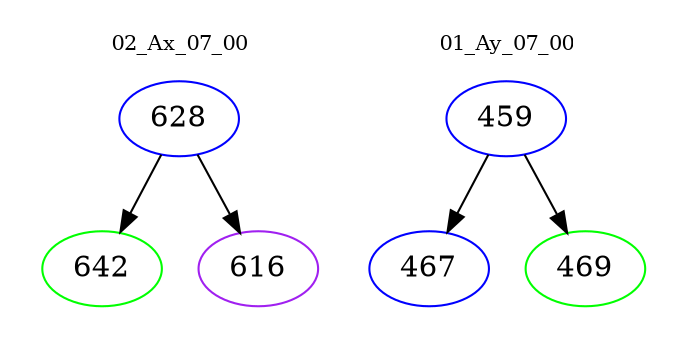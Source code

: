 digraph{
subgraph cluster_0 {
color = white
label = "02_Ax_07_00";
fontsize=10;
T0_628 [label="628", color="blue"]
T0_628 -> T0_642 [color="black"]
T0_642 [label="642", color="green"]
T0_628 -> T0_616 [color="black"]
T0_616 [label="616", color="purple"]
}
subgraph cluster_1 {
color = white
label = "01_Ay_07_00";
fontsize=10;
T1_459 [label="459", color="blue"]
T1_459 -> T1_467 [color="black"]
T1_467 [label="467", color="blue"]
T1_459 -> T1_469 [color="black"]
T1_469 [label="469", color="green"]
}
}
